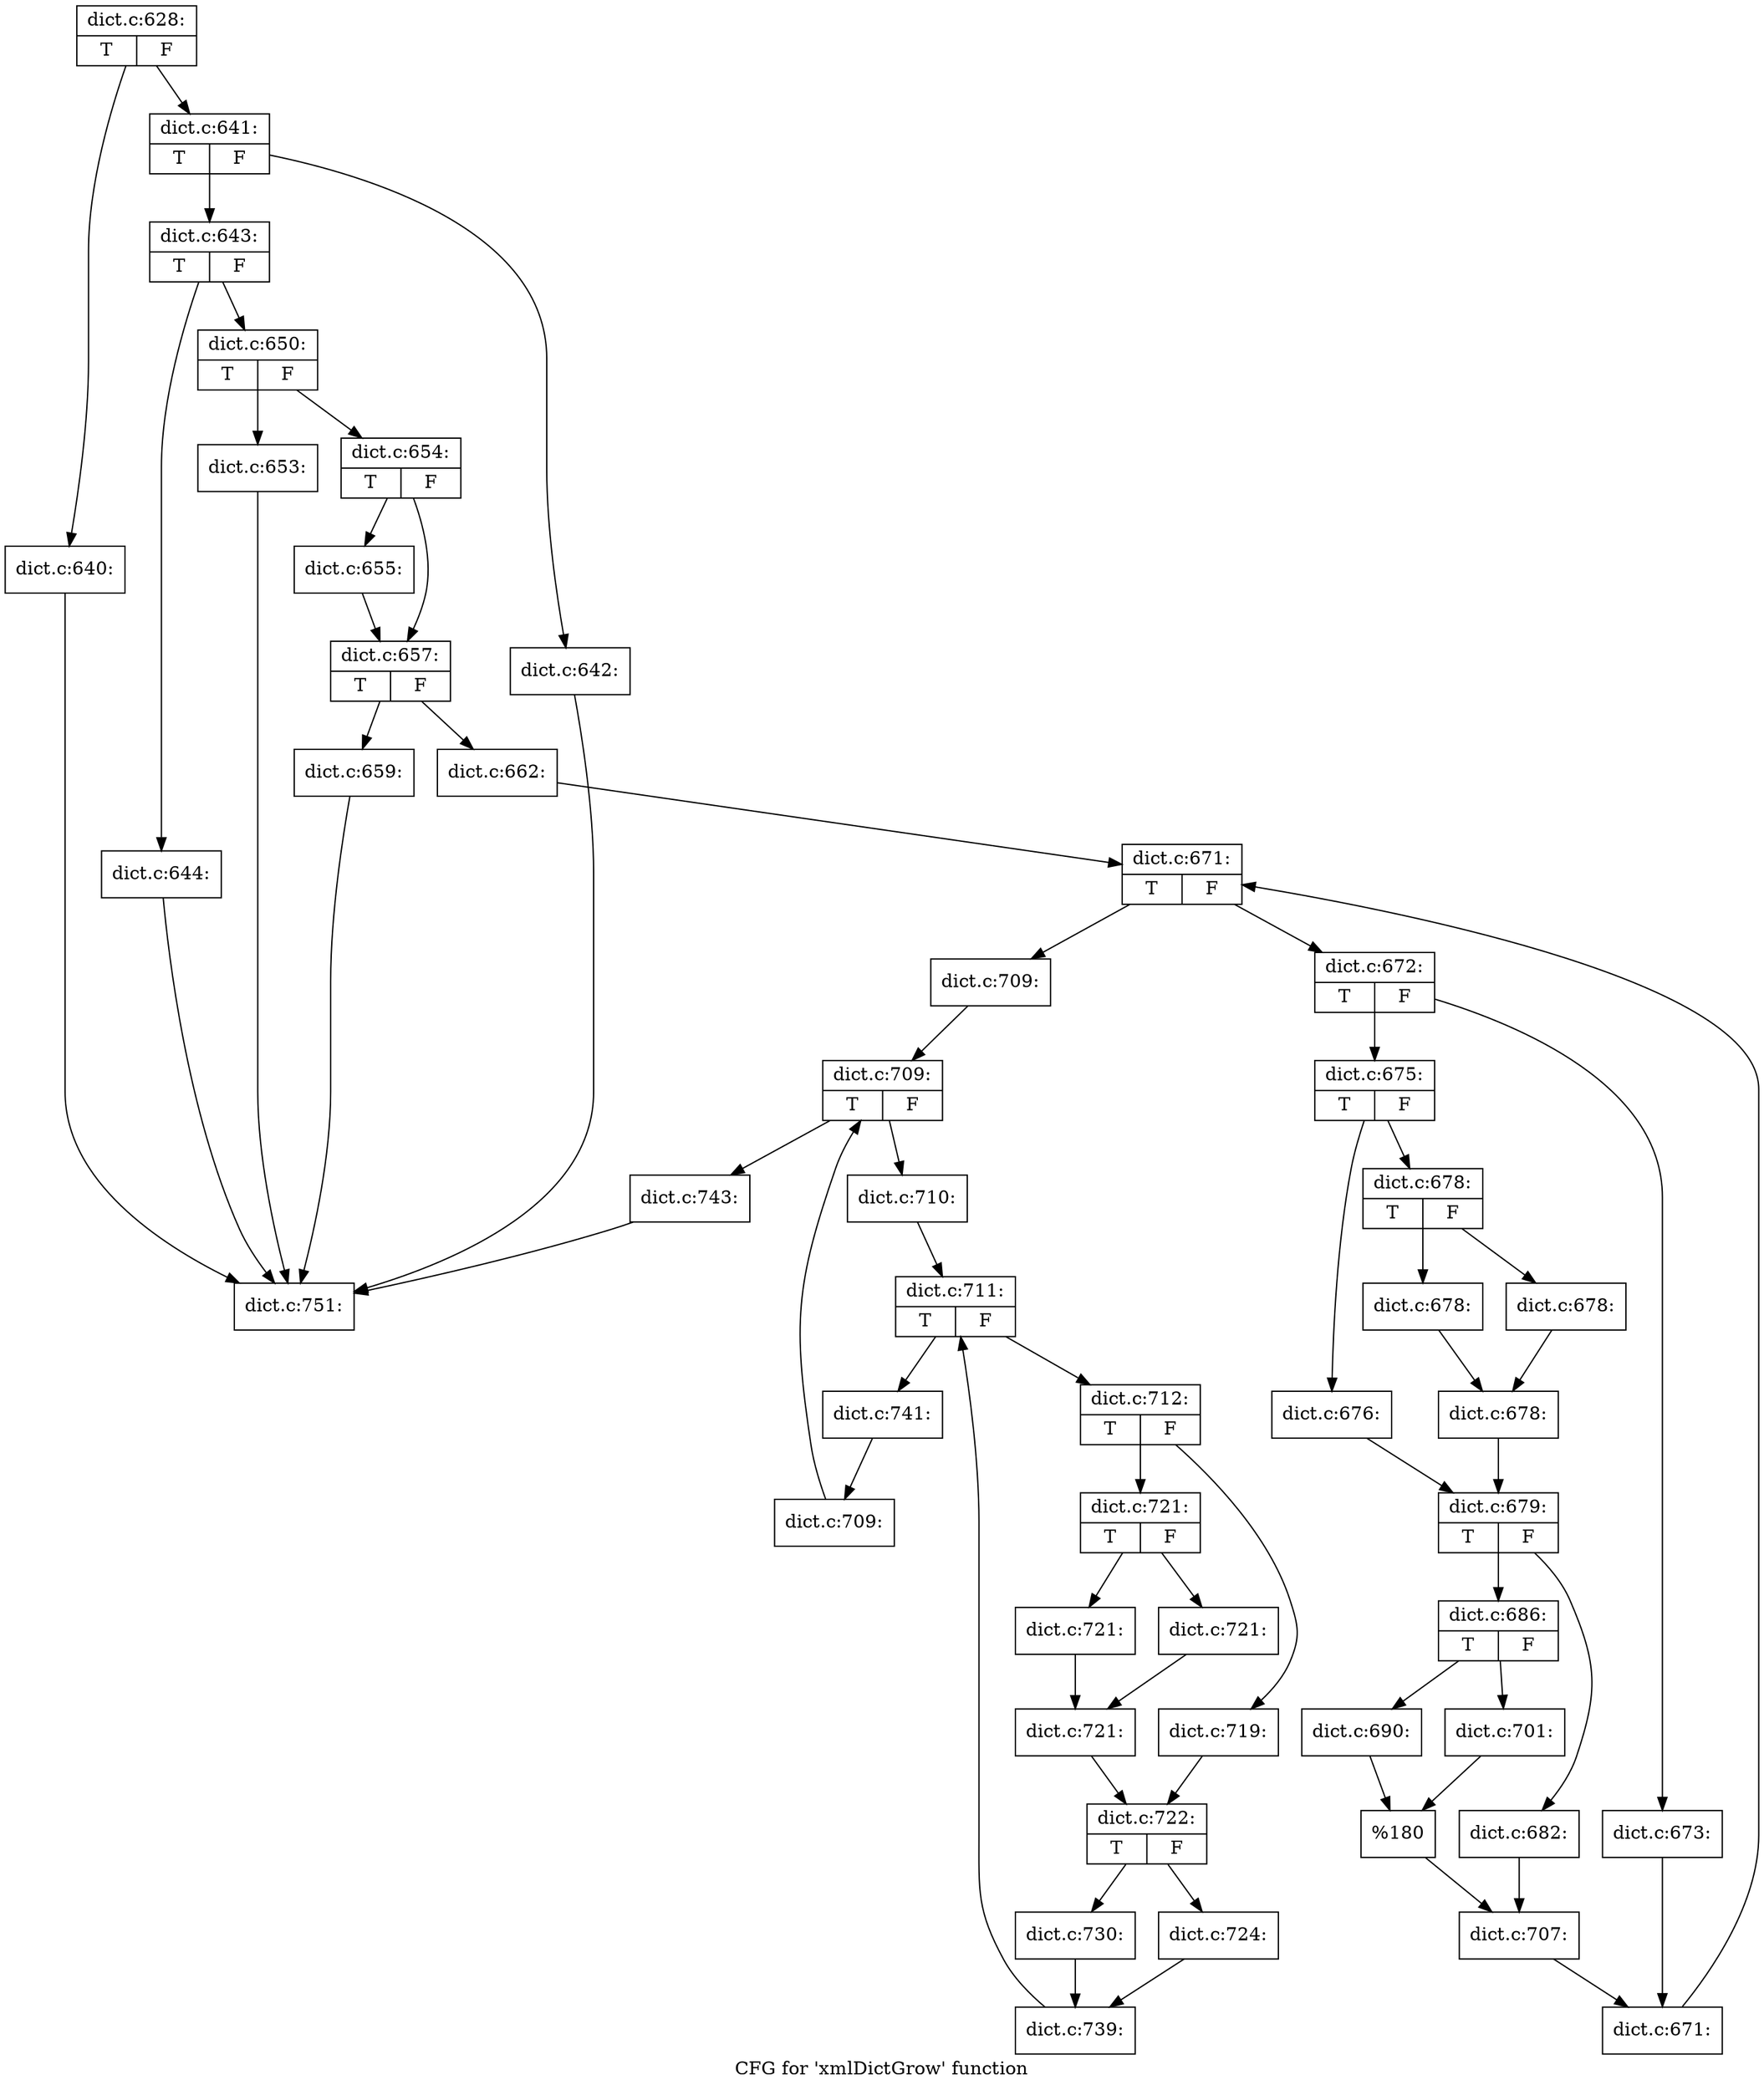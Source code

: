 digraph "CFG for 'xmlDictGrow' function" {
	label="CFG for 'xmlDictGrow' function";

	Node0x3ae9540 [shape=record,label="{dict.c:628:|{<s0>T|<s1>F}}"];
	Node0x3ae9540 -> Node0x3aec070;
	Node0x3ae9540 -> Node0x3aec0c0;
	Node0x3aec070 [shape=record,label="{dict.c:640:}"];
	Node0x3aec070 -> Node0x3ae1a10;
	Node0x3aec0c0 [shape=record,label="{dict.c:641:|{<s0>T|<s1>F}}"];
	Node0x3aec0c0 -> Node0x3aec5f0;
	Node0x3aec0c0 -> Node0x3aec640;
	Node0x3aec5f0 [shape=record,label="{dict.c:642:}"];
	Node0x3aec5f0 -> Node0x3ae1a10;
	Node0x3aec640 [shape=record,label="{dict.c:643:|{<s0>T|<s1>F}}"];
	Node0x3aec640 -> Node0x3aecb00;
	Node0x3aec640 -> Node0x3aecb50;
	Node0x3aecb00 [shape=record,label="{dict.c:644:}"];
	Node0x3aecb00 -> Node0x3ae1a10;
	Node0x3aecb50 [shape=record,label="{dict.c:650:|{<s0>T|<s1>F}}"];
	Node0x3aecb50 -> Node0x3aed5f0;
	Node0x3aecb50 -> Node0x3aed640;
	Node0x3aed5f0 [shape=record,label="{dict.c:653:}"];
	Node0x3aed5f0 -> Node0x3ae1a10;
	Node0x3aed640 [shape=record,label="{dict.c:654:|{<s0>T|<s1>F}}"];
	Node0x3aed640 -> Node0x3aedb00;
	Node0x3aed640 -> Node0x3aedb50;
	Node0x3aedb00 [shape=record,label="{dict.c:655:}"];
	Node0x3aedb00 -> Node0x3aedb50;
	Node0x3aedb50 [shape=record,label="{dict.c:657:|{<s0>T|<s1>F}}"];
	Node0x3aedb50 -> Node0x3aee4e0;
	Node0x3aedb50 -> Node0x3aee530;
	Node0x3aee4e0 [shape=record,label="{dict.c:659:}"];
	Node0x3aee4e0 -> Node0x3ae1a10;
	Node0x3aee530 [shape=record,label="{dict.c:662:}"];
	Node0x3aee530 -> Node0x3aef740;
	Node0x3aef740 [shape=record,label="{dict.c:671:|{<s0>T|<s1>F}}"];
	Node0x3aef740 -> Node0x3aefa20;
	Node0x3aef740 -> Node0x3aef5e0;
	Node0x3aefa20 [shape=record,label="{dict.c:672:|{<s0>T|<s1>F}}"];
	Node0x3aefa20 -> Node0x3aefdc0;
	Node0x3aefa20 -> Node0x3aefe10;
	Node0x3aefdc0 [shape=record,label="{dict.c:673:}"];
	Node0x3aefdc0 -> Node0x3aef990;
	Node0x3aefe10 [shape=record,label="{dict.c:675:|{<s0>T|<s1>F}}"];
	Node0x3aefe10 -> Node0x3af0330;
	Node0x3aefe10 -> Node0x3af03d0;
	Node0x3af0330 [shape=record,label="{dict.c:676:}"];
	Node0x3af0330 -> Node0x3af0380;
	Node0x3af03d0 [shape=record,label="{dict.c:678:|{<s0>T|<s1>F}}"];
	Node0x3af03d0 -> Node0x3af0a70;
	Node0x3af03d0 -> Node0x3af0ac0;
	Node0x3af0a70 [shape=record,label="{dict.c:678:}"];
	Node0x3af0a70 -> Node0x3af0b10;
	Node0x3af0ac0 [shape=record,label="{dict.c:678:}"];
	Node0x3af0ac0 -> Node0x3af0b10;
	Node0x3af0b10 [shape=record,label="{dict.c:678:}"];
	Node0x3af0b10 -> Node0x3af0380;
	Node0x3af0380 [shape=record,label="{dict.c:679:|{<s0>T|<s1>F}}"];
	Node0x3af0380 -> Node0x3af2280;
	Node0x3af0380 -> Node0x3af2320;
	Node0x3af2280 [shape=record,label="{dict.c:682:}"];
	Node0x3af2280 -> Node0x3af22d0;
	Node0x3af2320 [shape=record,label="{dict.c:686:|{<s0>T|<s1>F}}"];
	Node0x3af2320 -> Node0x3af40a0;
	Node0x3af2320 -> Node0x3af4140;
	Node0x3af40a0 [shape=record,label="{dict.c:690:}"];
	Node0x3af40a0 -> Node0x3af40f0;
	Node0x3af4140 [shape=record,label="{dict.c:701:}"];
	Node0x3af4140 -> Node0x3af40f0;
	Node0x3af40f0 [shape=record,label="{%180}"];
	Node0x3af40f0 -> Node0x3af22d0;
	Node0x3af22d0 [shape=record,label="{dict.c:707:}"];
	Node0x3af22d0 -> Node0x3aef990;
	Node0x3aef990 [shape=record,label="{dict.c:671:}"];
	Node0x3aef990 -> Node0x3aef740;
	Node0x3aef5e0 [shape=record,label="{dict.c:709:}"];
	Node0x3aef5e0 -> Node0x3af6770;
	Node0x3af6770 [shape=record,label="{dict.c:709:|{<s0>T|<s1>F}}"];
	Node0x3af6770 -> Node0x3af6a50;
	Node0x3af6770 -> Node0x3af65d0;
	Node0x3af6a50 [shape=record,label="{dict.c:710:}"];
	Node0x3af6a50 -> Node0x3af7060;
	Node0x3af7060 [shape=record,label="{dict.c:711:|{<s0>T|<s1>F}}"];
	Node0x3af7060 -> Node0x3af7360;
	Node0x3af7060 -> Node0x3af7280;
	Node0x3af7360 [shape=record,label="{dict.c:712:|{<s0>T|<s1>F}}"];
	Node0x3af7360 -> Node0x3af7770;
	Node0x3af7360 -> Node0x3af7810;
	Node0x3af7770 [shape=record,label="{dict.c:719:}"];
	Node0x3af7770 -> Node0x3af77c0;
	Node0x3af7810 [shape=record,label="{dict.c:721:|{<s0>T|<s1>F}}"];
	Node0x3af7810 -> Node0x3af7d90;
	Node0x3af7810 -> Node0x3af7de0;
	Node0x3af7d90 [shape=record,label="{dict.c:721:}"];
	Node0x3af7d90 -> Node0x3af7e30;
	Node0x3af7de0 [shape=record,label="{dict.c:721:}"];
	Node0x3af7de0 -> Node0x3af7e30;
	Node0x3af7e30 [shape=record,label="{dict.c:721:}"];
	Node0x3af7e30 -> Node0x3af77c0;
	Node0x3af77c0 [shape=record,label="{dict.c:722:|{<s0>T|<s1>F}}"];
	Node0x3af77c0 -> Node0x3af91e0;
	Node0x3af77c0 -> Node0x3af9280;
	Node0x3af91e0 [shape=record,label="{dict.c:724:}"];
	Node0x3af91e0 -> Node0x3af9230;
	Node0x3af9280 [shape=record,label="{dict.c:730:}"];
	Node0x3af9280 -> Node0x3af9230;
	Node0x3af9230 [shape=record,label="{dict.c:739:}"];
	Node0x3af9230 -> Node0x3af7060;
	Node0x3af7280 [shape=record,label="{dict.c:741:}"];
	Node0x3af7280 -> Node0x3af69c0;
	Node0x3af69c0 [shape=record,label="{dict.c:709:}"];
	Node0x3af69c0 -> Node0x3af6770;
	Node0x3af65d0 [shape=record,label="{dict.c:743:}"];
	Node0x3af65d0 -> Node0x3ae1a10;
	Node0x3ae1a10 [shape=record,label="{dict.c:751:}"];
}
